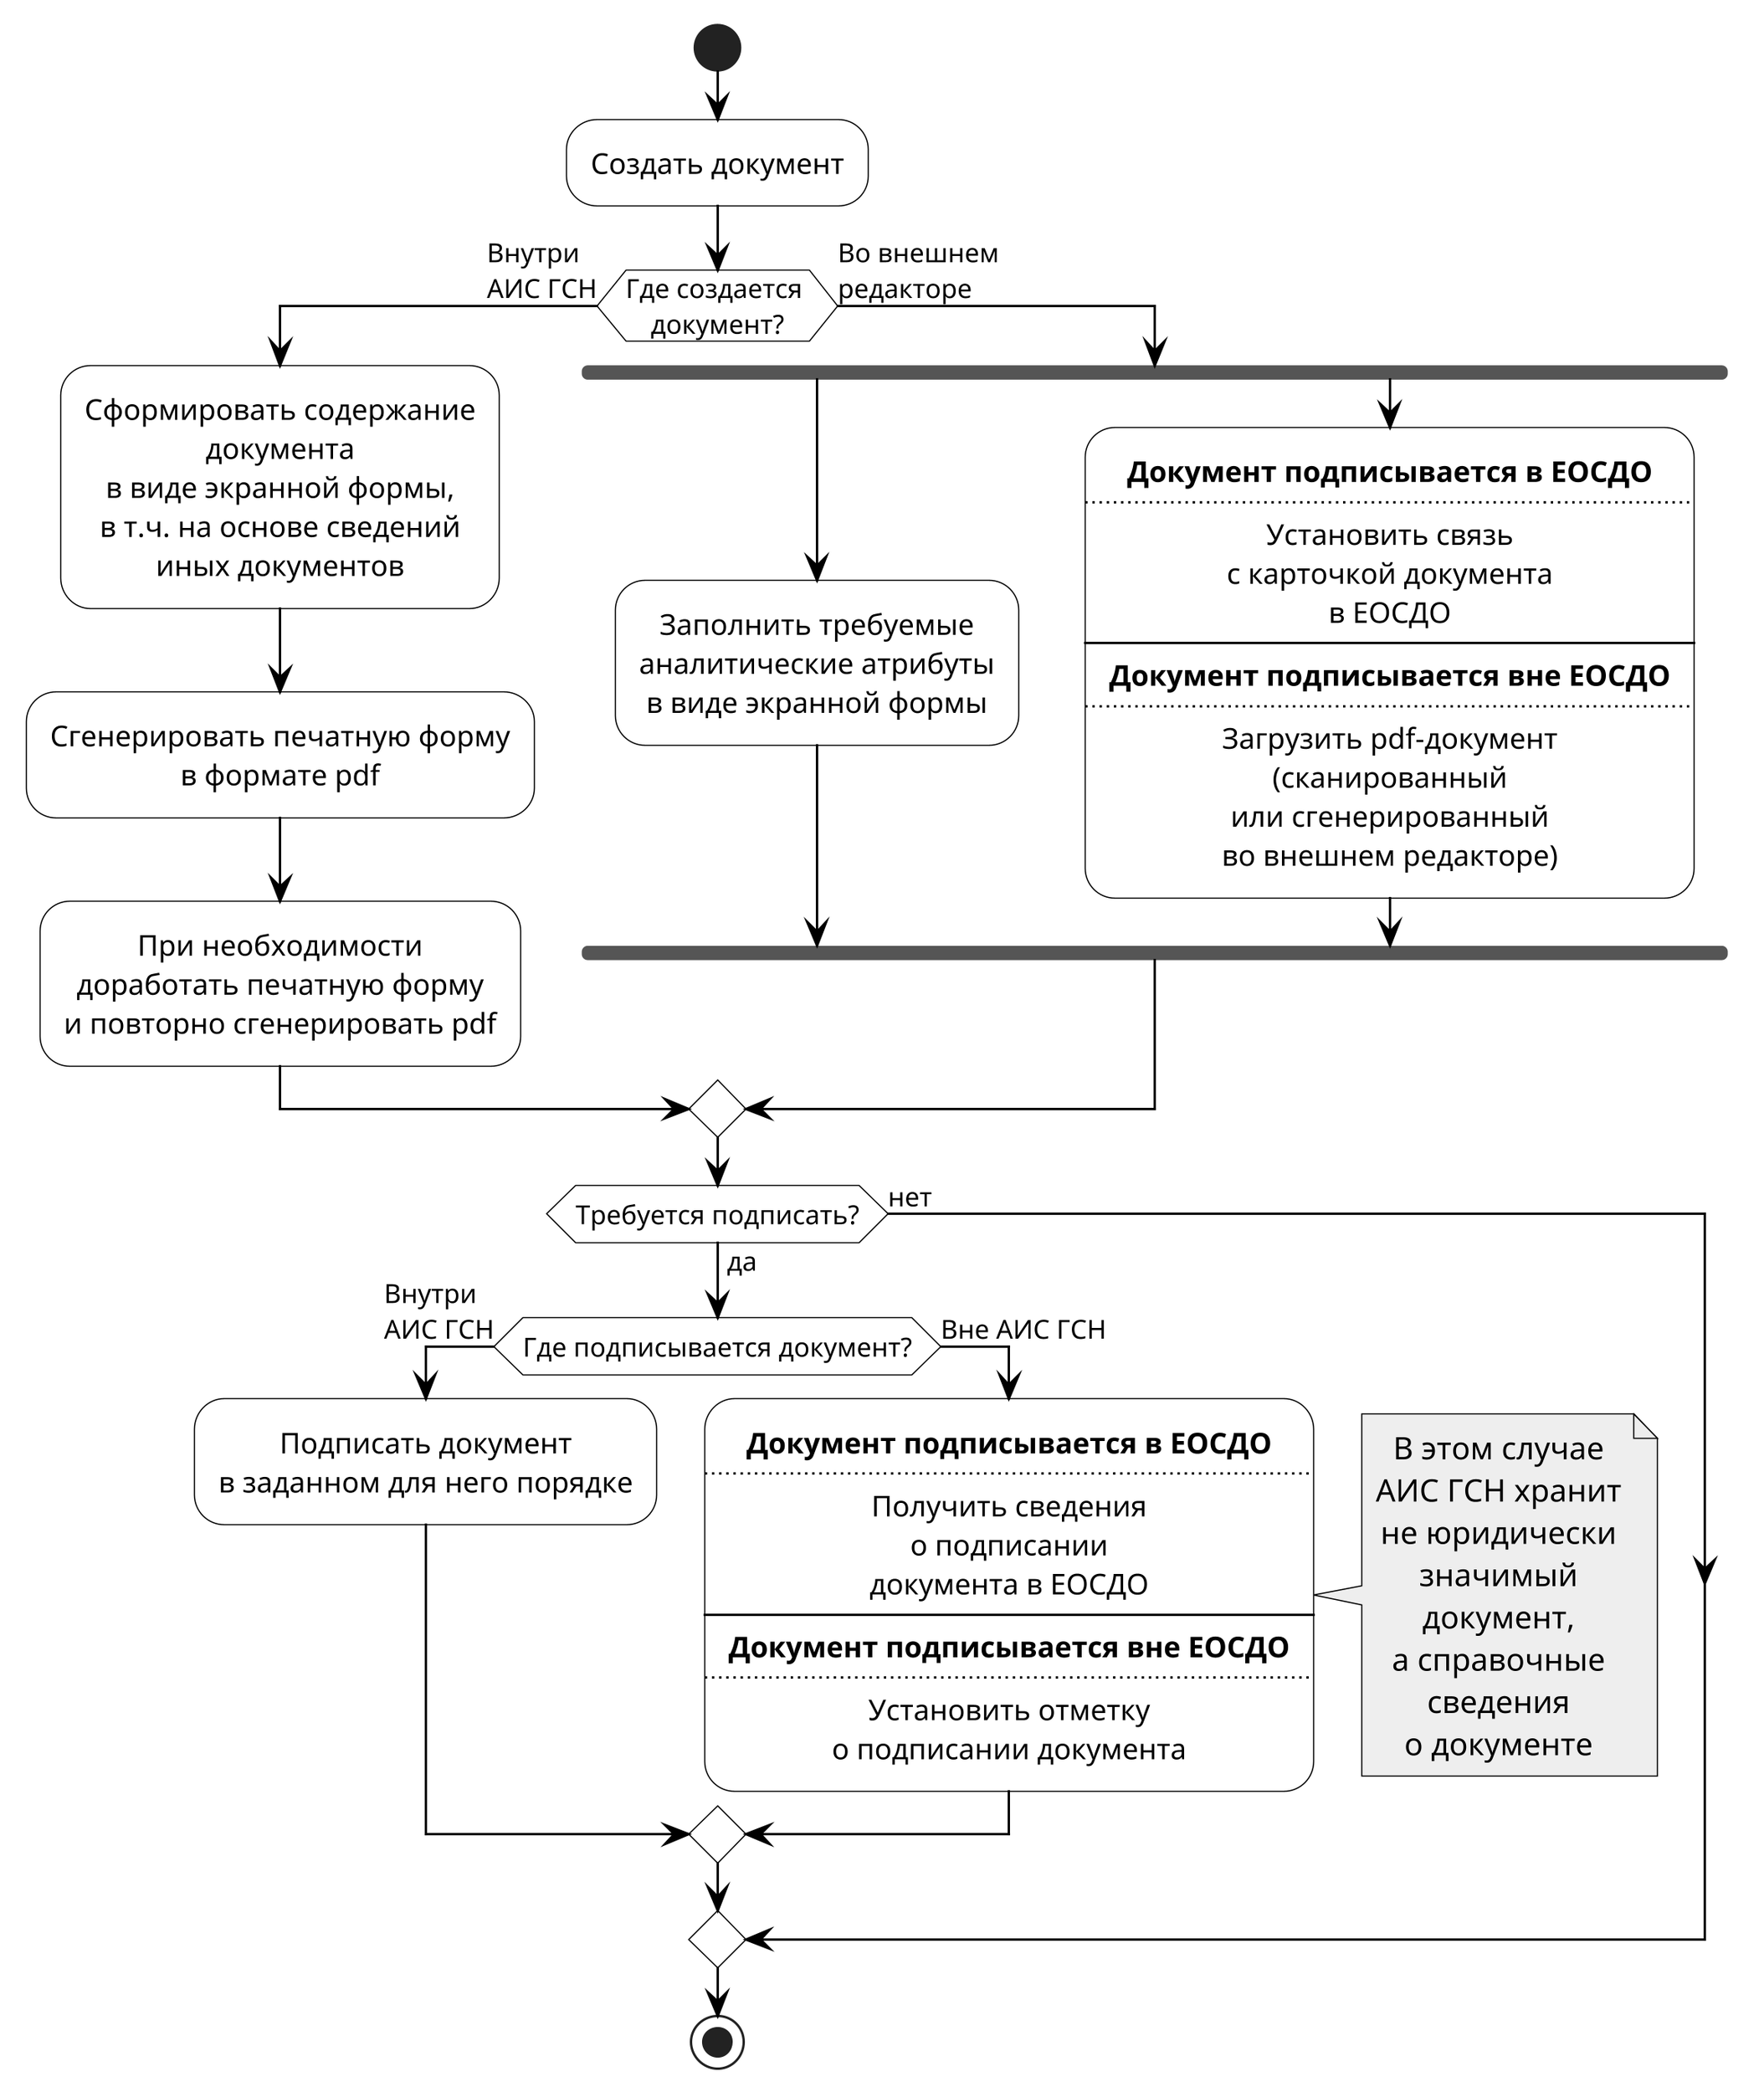 @startuml
'skinparam backgroundcolor transparent
skinparam shadowing false
skinparam componentStyle uml2
skinparam dpi 300
skinparam defaultFontName PT Sans

skinparam defaultTextAlignment center

skinparam activity  {
	borderColor black
  backgroundColor white
	ArrowColor black
}

skinparam note {
	borderColor black
  backgroundColor #EEEEEE
	ArrowColor black
}
skinparam activitydiamond {
	borderColor black
  backgroundColor white
}

start
:Создать документ;
if (Где создается \nдокумент?) then (Внутри \nАИС ГСН)
	:Сформировать содержание
	документа
	в виде экранной формы,
	в т.ч. на основе сведений
	иных документов;
	:Сгенерировать печатную форму
	в формате pdf;
	:При необходимости
	доработать печатную форму
	и повторно сгенерировать pdf;
else (Во внешнем \nредакторе)
	fork
		:Заполнить требуемые
		аналитические атрибуты
		в виде экранной формы;
	fork again
		:**Документ подписывается в ЕОСДО**
		....
		Установить связь
		с карточкой документа
		в ЕОСДО
		----
		**Документ подписывается вне ЕОСДО**
		....
		Загрузить pdf-документ
		(сканированный
		или сгенерированный
		во внешнем редакторе);
	end fork
endif
if (Требуется подписать?) then (да)
	if (Где подписывается документ?) then (Внутри \nАИС ГСН)
		:Подписать документ
		в заданном для него порядке;
	else (Вне АИС ГСН)
		:**Документ подписывается в ЕОСДО**
		....
		Получить сведения
		о подписании
		документа в ЕОСДО
		----
		**Документ подписывается вне ЕОСДО**
		....
		Установить отметку
		о подписании документа;
		note right
			В этом случае
			АИС ГСН хранит
			не юридически
			значимый
			документ,
			а справочные
			сведения
			о документе
		end note
	endif
else (нет)
endif

stop



@enduml
